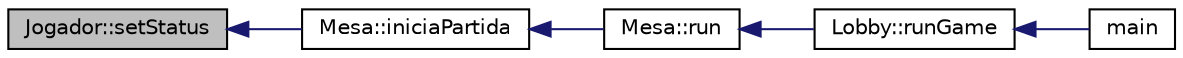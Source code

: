 digraph "Jogador::setStatus"
{
  edge [fontname="Helvetica",fontsize="10",labelfontname="Helvetica",labelfontsize="10"];
  node [fontname="Helvetica",fontsize="10",shape=record];
  rankdir="LR";
  Node28 [label="Jogador::setStatus",height=0.2,width=0.4,color="black", fillcolor="grey75", style="filled", fontcolor="black"];
  Node28 -> Node29 [dir="back",color="midnightblue",fontsize="10",style="solid",fontname="Helvetica"];
  Node29 [label="Mesa::iniciaPartida",height=0.2,width=0.4,color="black", fillcolor="white", style="filled",URL="$class_mesa.html#ad5b6f60e66a0a8c3fe8943f206348b86",tooltip="Inicia uma partida. "];
  Node29 -> Node30 [dir="back",color="midnightblue",fontsize="10",style="solid",fontname="Helvetica"];
  Node30 [label="Mesa::run",height=0.2,width=0.4,color="black", fillcolor="white", style="filled",URL="$class_mesa.html#a129bc8199f83880303f1b655eca5d95d",tooltip="Inicia os procedimentos da criação de uma mesa. "];
  Node30 -> Node31 [dir="back",color="midnightblue",fontsize="10",style="solid",fontname="Helvetica"];
  Node31 [label="Lobby::runGame",height=0.2,width=0.4,color="black", fillcolor="white", style="filled",URL="$class_lobby.html#ad2e0ed41f1b35709445d60221d311d98",tooltip="Responsavel por iniciar uma Mesa ou sair do Programa. "];
  Node31 -> Node32 [dir="back",color="midnightblue",fontsize="10",style="solid",fontname="Helvetica"];
  Node32 [label="main",height=0.2,width=0.4,color="black", fillcolor="white", style="filled",URL="$main_8cpp.html#abf9e6b7e6f15df4b525a2e7705ba3089",tooltip="Main. "];
}
